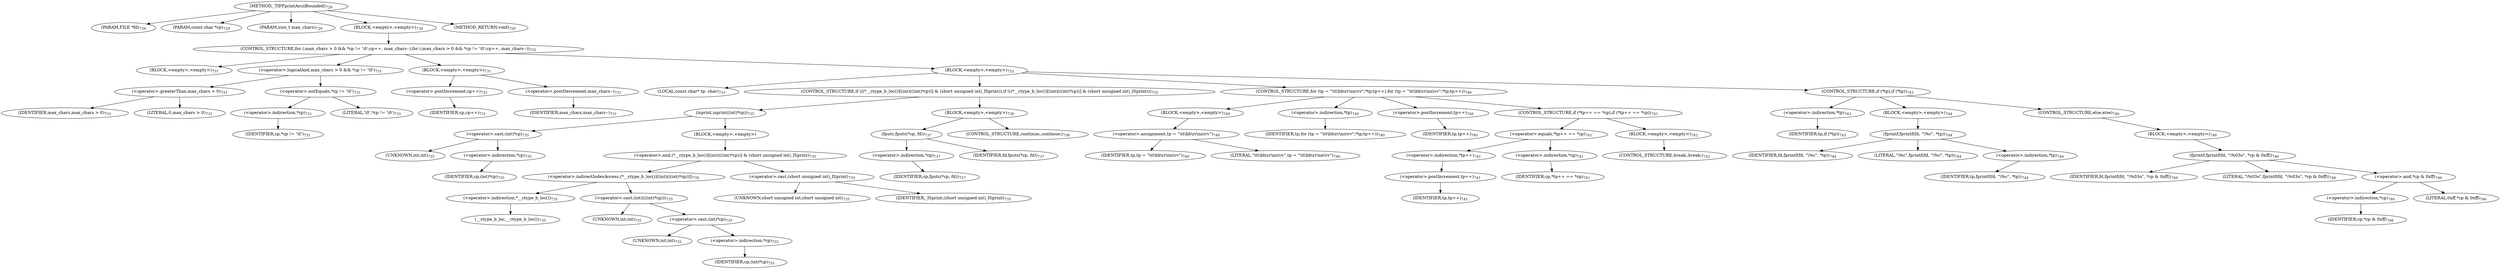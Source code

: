 digraph "_TIFFprintAsciiBounded" {  
"4524" [label = <(METHOD,_TIFFprintAsciiBounded)<SUB>729</SUB>> ]
"4525" [label = <(PARAM,FILE *fd)<SUB>729</SUB>> ]
"4526" [label = <(PARAM,const char *cp)<SUB>729</SUB>> ]
"4527" [label = <(PARAM,size_t max_chars)<SUB>729</SUB>> ]
"4528" [label = <(BLOCK,&lt;empty&gt;,&lt;empty&gt;)<SUB>730</SUB>> ]
"4529" [label = <(CONTROL_STRUCTURE,for (;max_chars &gt; 0 &amp;&amp; *cp != '\0';cp++, max_chars--),for (;max_chars &gt; 0 &amp;&amp; *cp != '\0';cp++, max_chars--))<SUB>731</SUB>> ]
"4530" [label = <(BLOCK,&lt;empty&gt;,&lt;empty&gt;)<SUB>731</SUB>> ]
"4531" [label = <(&lt;operator&gt;.logicalAnd,max_chars &gt; 0 &amp;&amp; *cp != '\0')<SUB>731</SUB>> ]
"4532" [label = <(&lt;operator&gt;.greaterThan,max_chars &gt; 0)<SUB>731</SUB>> ]
"4533" [label = <(IDENTIFIER,max_chars,max_chars &gt; 0)<SUB>731</SUB>> ]
"4534" [label = <(LITERAL,0,max_chars &gt; 0)<SUB>731</SUB>> ]
"4535" [label = <(&lt;operator&gt;.notEquals,*cp != '\0')<SUB>731</SUB>> ]
"4536" [label = <(&lt;operator&gt;.indirection,*cp)<SUB>731</SUB>> ]
"4537" [label = <(IDENTIFIER,cp,*cp != '\0')<SUB>731</SUB>> ]
"4538" [label = <(LITERAL,'\0',*cp != '\0')<SUB>731</SUB>> ]
"4539" [label = <(BLOCK,&lt;empty&gt;,&lt;empty&gt;)<SUB>731</SUB>> ]
"4540" [label = <(&lt;operator&gt;.postIncrement,cp++)<SUB>731</SUB>> ]
"4541" [label = <(IDENTIFIER,cp,cp++)<SUB>731</SUB>> ]
"4542" [label = <(&lt;operator&gt;.postDecrement,max_chars--)<SUB>731</SUB>> ]
"4543" [label = <(IDENTIFIER,max_chars,max_chars--)<SUB>731</SUB>> ]
"4544" [label = <(BLOCK,&lt;empty&gt;,&lt;empty&gt;)<SUB>732</SUB>> ]
"4545" [label = <(LOCAL,const char* tp: char)<SUB>733</SUB>> ]
"4546" [label = <(CONTROL_STRUCTURE,if (((*__ctype_b_loc())[(int)(((int)*cp))] &amp; (short unsigned int)_ISprint)),if (((*__ctype_b_loc())[(int)(((int)*cp))] &amp; (short unsigned int)_ISprint)))<SUB>735</SUB>> ]
"4547" [label = <(isprint,isprint((int)*cp))<SUB>735</SUB>> ]
"4548" [label = <(&lt;operator&gt;.cast,(int)*cp)<SUB>735</SUB>> ]
"4549" [label = <(UNKNOWN,int,int)<SUB>735</SUB>> ]
"4550" [label = <(&lt;operator&gt;.indirection,*cp)<SUB>735</SUB>> ]
"4551" [label = <(IDENTIFIER,cp,(int)*cp)<SUB>735</SUB>> ]
"4552" [label = <(BLOCK,&lt;empty&gt;,&lt;empty&gt;)> ]
"4553" [label = <(&lt;operator&gt;.and,(*__ctype_b_loc())[(int)(((int)*cp))] &amp; (short unsigned int)_ISprint)<SUB>735</SUB>> ]
"4554" [label = <(&lt;operator&gt;.indirectIndexAccess,(*__ctype_b_loc())[(int)(((int)*cp))])<SUB>735</SUB>> ]
"4555" [label = <(&lt;operator&gt;.indirection,*__ctype_b_loc())<SUB>735</SUB>> ]
"4556" [label = <(__ctype_b_loc,__ctype_b_loc())<SUB>735</SUB>> ]
"4557" [label = <(&lt;operator&gt;.cast,(int)(((int)*cp)))<SUB>735</SUB>> ]
"4558" [label = <(UNKNOWN,int,int)<SUB>735</SUB>> ]
"4559" [label = <(&lt;operator&gt;.cast,(int)*cp)<SUB>735</SUB>> ]
"4560" [label = <(UNKNOWN,int,int)<SUB>735</SUB>> ]
"4561" [label = <(&lt;operator&gt;.indirection,*cp)<SUB>735</SUB>> ]
"4562" [label = <(IDENTIFIER,cp,(int)*cp)<SUB>735</SUB>> ]
"4563" [label = <(&lt;operator&gt;.cast,(short unsigned int)_ISprint)<SUB>735</SUB>> ]
"4564" [label = <(UNKNOWN,short unsigned int,short unsigned int)<SUB>735</SUB>> ]
"4565" [label = <(IDENTIFIER,_ISprint,(short unsigned int)_ISprint)<SUB>735</SUB>> ]
"4566" [label = <(BLOCK,&lt;empty&gt;,&lt;empty&gt;)<SUB>736</SUB>> ]
"4567" [label = <(fputc,fputc(*cp, fd))<SUB>737</SUB>> ]
"4568" [label = <(&lt;operator&gt;.indirection,*cp)<SUB>737</SUB>> ]
"4569" [label = <(IDENTIFIER,cp,fputc(*cp, fd))<SUB>737</SUB>> ]
"4570" [label = <(IDENTIFIER,fd,fputc(*cp, fd))<SUB>737</SUB>> ]
"4571" [label = <(CONTROL_STRUCTURE,continue;,continue;)<SUB>738</SUB>> ]
"4572" [label = <(CONTROL_STRUCTURE,for (tp = &quot;\tt\bb\rr\nn\vv&quot;;*tp;tp++),for (tp = &quot;\tt\bb\rr\nn\vv&quot;;*tp;tp++))<SUB>740</SUB>> ]
"4573" [label = <(BLOCK,&lt;empty&gt;,&lt;empty&gt;)<SUB>740</SUB>> ]
"4574" [label = <(&lt;operator&gt;.assignment,tp = &quot;\tt\bb\rr\nn\vv&quot;)<SUB>740</SUB>> ]
"4575" [label = <(IDENTIFIER,tp,tp = &quot;\tt\bb\rr\nn\vv&quot;)<SUB>740</SUB>> ]
"4576" [label = <(LITERAL,&quot;\tt\bb\rr\nn\vv&quot;,tp = &quot;\tt\bb\rr\nn\vv&quot;)<SUB>740</SUB>> ]
"4577" [label = <(&lt;operator&gt;.indirection,*tp)<SUB>740</SUB>> ]
"4578" [label = <(IDENTIFIER,tp,for (tp = &quot;\tt\bb\rr\nn\vv&quot;;*tp;tp++))<SUB>740</SUB>> ]
"4579" [label = <(&lt;operator&gt;.postIncrement,tp++)<SUB>740</SUB>> ]
"4580" [label = <(IDENTIFIER,tp,tp++)<SUB>740</SUB>> ]
"4581" [label = <(CONTROL_STRUCTURE,if (*tp++ == *cp),if (*tp++ == *cp))<SUB>741</SUB>> ]
"4582" [label = <(&lt;operator&gt;.equals,*tp++ == *cp)<SUB>741</SUB>> ]
"4583" [label = <(&lt;operator&gt;.indirection,*tp++)<SUB>741</SUB>> ]
"4584" [label = <(&lt;operator&gt;.postIncrement,tp++)<SUB>741</SUB>> ]
"4585" [label = <(IDENTIFIER,tp,tp++)<SUB>741</SUB>> ]
"4586" [label = <(&lt;operator&gt;.indirection,*cp)<SUB>741</SUB>> ]
"4587" [label = <(IDENTIFIER,cp,*tp++ == *cp)<SUB>741</SUB>> ]
"4588" [label = <(BLOCK,&lt;empty&gt;,&lt;empty&gt;)<SUB>742</SUB>> ]
"4589" [label = <(CONTROL_STRUCTURE,break;,break;)<SUB>742</SUB>> ]
"4590" [label = <(CONTROL_STRUCTURE,if (*tp),if (*tp))<SUB>743</SUB>> ]
"4591" [label = <(&lt;operator&gt;.indirection,*tp)<SUB>743</SUB>> ]
"4592" [label = <(IDENTIFIER,tp,if (*tp))<SUB>743</SUB>> ]
"4593" [label = <(BLOCK,&lt;empty&gt;,&lt;empty&gt;)<SUB>744</SUB>> ]
"4594" [label = <(fprintf,fprintf(fd, &quot;\\%c&quot;, *tp))<SUB>744</SUB>> ]
"4595" [label = <(IDENTIFIER,fd,fprintf(fd, &quot;\\%c&quot;, *tp))<SUB>744</SUB>> ]
"4596" [label = <(LITERAL,&quot;\\%c&quot;,fprintf(fd, &quot;\\%c&quot;, *tp))<SUB>744</SUB>> ]
"4597" [label = <(&lt;operator&gt;.indirection,*tp)<SUB>744</SUB>> ]
"4598" [label = <(IDENTIFIER,tp,fprintf(fd, &quot;\\%c&quot;, *tp))<SUB>744</SUB>> ]
"4599" [label = <(CONTROL_STRUCTURE,else,else)<SUB>746</SUB>> ]
"4600" [label = <(BLOCK,&lt;empty&gt;,&lt;empty&gt;)<SUB>746</SUB>> ]
"4601" [label = <(fprintf,fprintf(fd, &quot;\\%03o&quot;, *cp &amp; 0xff))<SUB>746</SUB>> ]
"4602" [label = <(IDENTIFIER,fd,fprintf(fd, &quot;\\%03o&quot;, *cp &amp; 0xff))<SUB>746</SUB>> ]
"4603" [label = <(LITERAL,&quot;\\%03o&quot;,fprintf(fd, &quot;\\%03o&quot;, *cp &amp; 0xff))<SUB>746</SUB>> ]
"4604" [label = <(&lt;operator&gt;.and,*cp &amp; 0xff)<SUB>746</SUB>> ]
"4605" [label = <(&lt;operator&gt;.indirection,*cp)<SUB>746</SUB>> ]
"4606" [label = <(IDENTIFIER,cp,*cp &amp; 0xff)<SUB>746</SUB>> ]
"4607" [label = <(LITERAL,0xff,*cp &amp; 0xff)<SUB>746</SUB>> ]
"4608" [label = <(METHOD_RETURN,void)<SUB>729</SUB>> ]
  "4524" -> "4525" 
  "4524" -> "4526" 
  "4524" -> "4527" 
  "4524" -> "4528" 
  "4524" -> "4608" 
  "4528" -> "4529" 
  "4529" -> "4530" 
  "4529" -> "4531" 
  "4529" -> "4539" 
  "4529" -> "4544" 
  "4531" -> "4532" 
  "4531" -> "4535" 
  "4532" -> "4533" 
  "4532" -> "4534" 
  "4535" -> "4536" 
  "4535" -> "4538" 
  "4536" -> "4537" 
  "4539" -> "4540" 
  "4539" -> "4542" 
  "4540" -> "4541" 
  "4542" -> "4543" 
  "4544" -> "4545" 
  "4544" -> "4546" 
  "4544" -> "4572" 
  "4544" -> "4590" 
  "4546" -> "4547" 
  "4546" -> "4566" 
  "4547" -> "4548" 
  "4547" -> "4552" 
  "4548" -> "4549" 
  "4548" -> "4550" 
  "4550" -> "4551" 
  "4552" -> "4553" 
  "4553" -> "4554" 
  "4553" -> "4563" 
  "4554" -> "4555" 
  "4554" -> "4557" 
  "4555" -> "4556" 
  "4557" -> "4558" 
  "4557" -> "4559" 
  "4559" -> "4560" 
  "4559" -> "4561" 
  "4561" -> "4562" 
  "4563" -> "4564" 
  "4563" -> "4565" 
  "4566" -> "4567" 
  "4566" -> "4571" 
  "4567" -> "4568" 
  "4567" -> "4570" 
  "4568" -> "4569" 
  "4572" -> "4573" 
  "4572" -> "4577" 
  "4572" -> "4579" 
  "4572" -> "4581" 
  "4573" -> "4574" 
  "4574" -> "4575" 
  "4574" -> "4576" 
  "4577" -> "4578" 
  "4579" -> "4580" 
  "4581" -> "4582" 
  "4581" -> "4588" 
  "4582" -> "4583" 
  "4582" -> "4586" 
  "4583" -> "4584" 
  "4584" -> "4585" 
  "4586" -> "4587" 
  "4588" -> "4589" 
  "4590" -> "4591" 
  "4590" -> "4593" 
  "4590" -> "4599" 
  "4591" -> "4592" 
  "4593" -> "4594" 
  "4594" -> "4595" 
  "4594" -> "4596" 
  "4594" -> "4597" 
  "4597" -> "4598" 
  "4599" -> "4600" 
  "4600" -> "4601" 
  "4601" -> "4602" 
  "4601" -> "4603" 
  "4601" -> "4604" 
  "4604" -> "4605" 
  "4604" -> "4607" 
  "4605" -> "4606" 
}
